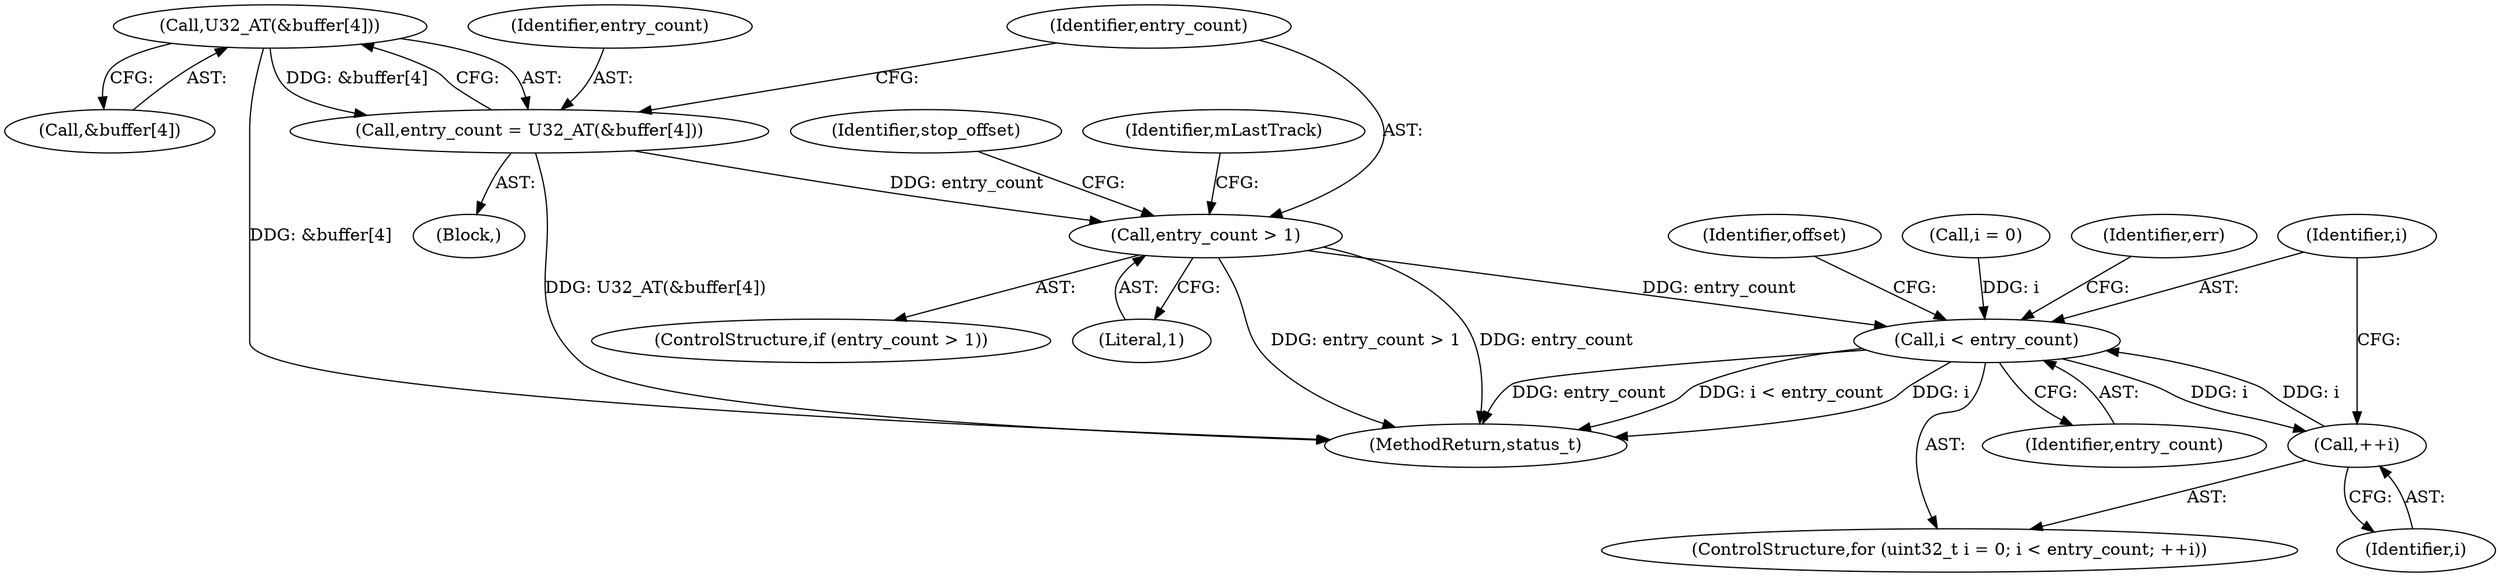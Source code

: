 digraph "0_Android_8a3a2f6ea7defe1a81bb32b3c9f3537f84749b9d@array" {
"1001587" [label="(Call,U32_AT(&buffer[4]))"];
"1001585" [label="(Call,entry_count = U32_AT(&buffer[4]))"];
"1001593" [label="(Call,entry_count > 1)"];
"1001646" [label="(Call,i < entry_count)"];
"1001649" [label="(Call,++i)"];
"1001647" [label="(Identifier,i)"];
"1001586" [label="(Identifier,entry_count)"];
"1001588" [label="(Call,&buffer[4])"];
"1001650" [label="(Identifier,i)"];
"1001554" [label="(Block,)"];
"1001649" [label="(Call,++i)"];
"1003903" [label="(MethodReturn,status_t)"];
"1001670" [label="(Identifier,offset)"];
"1001630" [label="(Identifier,stop_offset)"];
"1001600" [label="(Identifier,mLastTrack)"];
"1001592" [label="(ControlStructure,if (entry_count > 1))"];
"1001641" [label="(ControlStructure,for (uint32_t i = 0; i < entry_count; ++i))"];
"1001585" [label="(Call,entry_count = U32_AT(&buffer[4]))"];
"1001594" [label="(Identifier,entry_count)"];
"1001643" [label="(Call,i = 0)"];
"1001648" [label="(Identifier,entry_count)"];
"1001587" [label="(Call,U32_AT(&buffer[4]))"];
"1001595" [label="(Literal,1)"];
"1001593" [label="(Call,entry_count > 1)"];
"1001654" [label="(Identifier,err)"];
"1001646" [label="(Call,i < entry_count)"];
"1001587" -> "1001585"  [label="AST: "];
"1001587" -> "1001588"  [label="CFG: "];
"1001588" -> "1001587"  [label="AST: "];
"1001585" -> "1001587"  [label="CFG: "];
"1001587" -> "1003903"  [label="DDG: &buffer[4]"];
"1001587" -> "1001585"  [label="DDG: &buffer[4]"];
"1001585" -> "1001554"  [label="AST: "];
"1001586" -> "1001585"  [label="AST: "];
"1001594" -> "1001585"  [label="CFG: "];
"1001585" -> "1003903"  [label="DDG: U32_AT(&buffer[4])"];
"1001585" -> "1001593"  [label="DDG: entry_count"];
"1001593" -> "1001592"  [label="AST: "];
"1001593" -> "1001595"  [label="CFG: "];
"1001594" -> "1001593"  [label="AST: "];
"1001595" -> "1001593"  [label="AST: "];
"1001600" -> "1001593"  [label="CFG: "];
"1001630" -> "1001593"  [label="CFG: "];
"1001593" -> "1003903"  [label="DDG: entry_count > 1"];
"1001593" -> "1003903"  [label="DDG: entry_count"];
"1001593" -> "1001646"  [label="DDG: entry_count"];
"1001646" -> "1001641"  [label="AST: "];
"1001646" -> "1001648"  [label="CFG: "];
"1001647" -> "1001646"  [label="AST: "];
"1001648" -> "1001646"  [label="AST: "];
"1001654" -> "1001646"  [label="CFG: "];
"1001670" -> "1001646"  [label="CFG: "];
"1001646" -> "1003903"  [label="DDG: i < entry_count"];
"1001646" -> "1003903"  [label="DDG: i"];
"1001646" -> "1003903"  [label="DDG: entry_count"];
"1001649" -> "1001646"  [label="DDG: i"];
"1001643" -> "1001646"  [label="DDG: i"];
"1001646" -> "1001649"  [label="DDG: i"];
"1001649" -> "1001641"  [label="AST: "];
"1001649" -> "1001650"  [label="CFG: "];
"1001650" -> "1001649"  [label="AST: "];
"1001647" -> "1001649"  [label="CFG: "];
}
